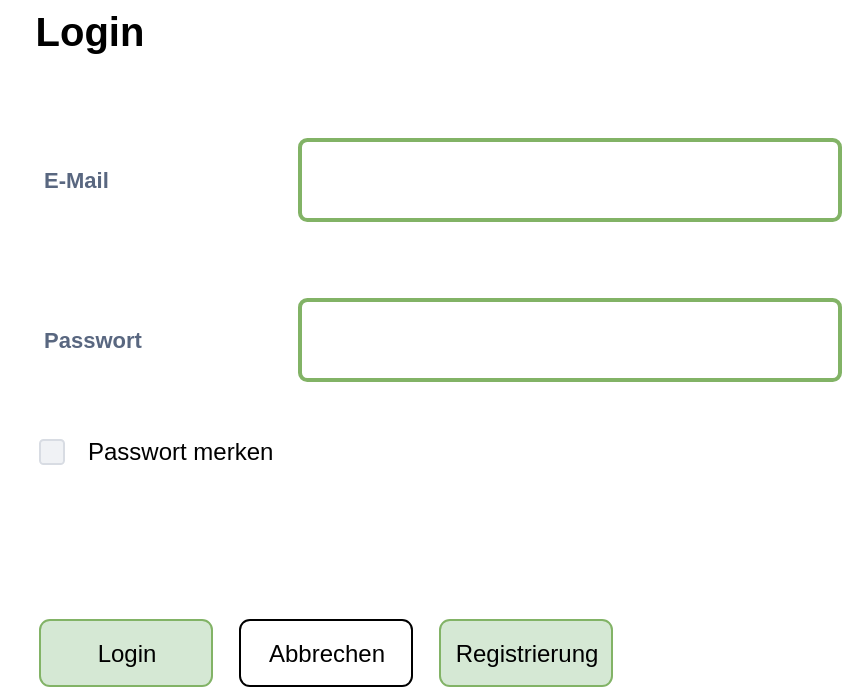 <mxfile version="13.9.9" type="device" pages="10"><diagram id="C5RBs43oDa-KdzZeNtuy" name="Login ID4"><mxGraphModel dx="1245" dy="1065" grid="1" gridSize="10" guides="1" tooltips="1" connect="1" arrows="1" fold="1" page="1" pageScale="1" pageWidth="827" pageHeight="1169" math="0" shadow="0"><root><mxCell id="WIyWlLk6GJQsqaUBKTNV-0"/><mxCell id="WIyWlLk6GJQsqaUBKTNV-1" parent="WIyWlLk6GJQsqaUBKTNV-0"/><mxCell id="UVYbXISxtdxPGNmgeKEN-0" value="E-Mail" style="fillColor=none;strokeColor=none;html=1;fontSize=11;fontStyle=0;align=left;fontColor=#596780;fontStyle=1;fontSize=11" vertex="1" parent="WIyWlLk6GJQsqaUBKTNV-1"><mxGeometry x="50" y="130" width="240" height="20" as="geometry"/></mxCell><mxCell id="UVYbXISxtdxPGNmgeKEN-1" value="" style="rounded=1;arcSize=9;align=left;spacingLeft=5;strokeColor=#82b366;html=1;strokeWidth=2;fontSize=12;fillColor=none;" vertex="1" parent="WIyWlLk6GJQsqaUBKTNV-1"><mxGeometry x="180" y="120" width="270" height="40" as="geometry"/></mxCell><mxCell id="UVYbXISxtdxPGNmgeKEN-3" value="Login" style="text;html=1;strokeColor=none;fillColor=none;align=center;verticalAlign=middle;whiteSpace=wrap;rounded=0;fontSize=20;fontColor=#000000;fontStyle=1" vertex="1" parent="WIyWlLk6GJQsqaUBKTNV-1"><mxGeometry x="30" y="50" width="90" height="30" as="geometry"/></mxCell><mxCell id="UVYbXISxtdxPGNmgeKEN-4" value="" style="rounded=1;arcSize=9;align=left;spacingLeft=5;strokeColor=#82b366;html=1;strokeWidth=2;fontSize=12;fillColor=none;" vertex="1" parent="WIyWlLk6GJQsqaUBKTNV-1"><mxGeometry x="180" y="200" width="270" height="40" as="geometry"/></mxCell><mxCell id="UVYbXISxtdxPGNmgeKEN-5" value="Passwort" style="fillColor=none;strokeColor=none;html=1;fontSize=11;fontStyle=0;align=left;fontColor=#596780;fontStyle=1;fontSize=11" vertex="1" parent="WIyWlLk6GJQsqaUBKTNV-1"><mxGeometry x="50" y="210" width="240" height="20" as="geometry"/></mxCell><mxCell id="HQlUwhPnMQ8LQ2vTHvQe-0" value="Login" style="rounded=1;fillColor=#d5e8d4;align=center;strokeColor=#82b366;html=1;fontSize=12" vertex="1" parent="WIyWlLk6GJQsqaUBKTNV-1"><mxGeometry x="50" y="360" width="86" height="33" as="geometry"/></mxCell><mxCell id="HQlUwhPnMQ8LQ2vTHvQe-1" value="Passwort merken" style="rounded=1;fillColor=#F0F2F5;strokeColor=#D8DCE3;align=left;verticalAlign=middle;fontStyle=0;fontSize=12;labelPosition=right;verticalLabelPosition=middle;spacingLeft=10;html=1;shadow=0;dashed=0" vertex="1" parent="WIyWlLk6GJQsqaUBKTNV-1"><mxGeometry x="50" y="270" width="12" height="12" as="geometry"/></mxCell><mxCell id="HQlUwhPnMQ8LQ2vTHvQe-7" value="Abbrechen" style="rounded=1;align=center;html=1;fontSize=12" vertex="1" parent="WIyWlLk6GJQsqaUBKTNV-1"><mxGeometry x="150" y="360" width="86" height="33" as="geometry"/></mxCell><mxCell id="HQlUwhPnMQ8LQ2vTHvQe-8" value="Registrierung" style="rounded=1;fillColor=#d5e8d4;align=center;strokeColor=#82b366;html=1;fontSize=12" vertex="1" parent="WIyWlLk6GJQsqaUBKTNV-1"><mxGeometry x="250" y="360" width="86" height="33" as="geometry"/></mxCell></root></mxGraphModel></diagram><diagram name="Registrierung ID4" id="QkbiZuJu0-fYtqMSnjGN"><mxGraphModel dx="2072" dy="1052" grid="1" gridSize="10" guides="1" tooltips="1" connect="1" arrows="1" fold="1" page="1" pageScale="1" pageWidth="827" pageHeight="1169" math="0" shadow="0"><root><mxCell id="bSXXl97SEz8HONJM7OqX-0"/><mxCell id="bSXXl97SEz8HONJM7OqX-1" parent="bSXXl97SEz8HONJM7OqX-0"/><mxCell id="bSXXl97SEz8HONJM7OqX-2" value="E-Mail" style="fillColor=none;strokeColor=none;html=1;fontSize=11;fontStyle=0;align=left;fontColor=#596780;fontStyle=1;fontSize=11" vertex="1" parent="bSXXl97SEz8HONJM7OqX-1"><mxGeometry x="50" y="130" width="240" height="20" as="geometry"/></mxCell><mxCell id="bSXXl97SEz8HONJM7OqX-3" value="Matthias.Thaler@brunnerinformatik.ch" style="rounded=1;arcSize=9;align=left;spacingLeft=5;strokeColor=#82b366;html=1;strokeWidth=2;fontSize=12;fillColor=none;" vertex="1" parent="bSXXl97SEz8HONJM7OqX-1"><mxGeometry x="180" y="120" width="270" height="40" as="geometry"/></mxCell><mxCell id="bSXXl97SEz8HONJM7OqX-4" value="Registrierung" style="text;html=1;strokeColor=none;fillColor=none;align=center;verticalAlign=middle;whiteSpace=wrap;rounded=0;fontSize=20;fontColor=#000000;fontStyle=1" vertex="1" parent="bSXXl97SEz8HONJM7OqX-1"><mxGeometry x="60" y="50" width="90" height="30" as="geometry"/></mxCell><mxCell id="zFhO1_Xm2K3Amu-dh7wn-0" value="Bitte prüfen Sie Ihren Posteingang" style="text;html=1;strokeColor=none;fillColor=none;align=center;verticalAlign=middle;whiteSpace=wrap;rounded=0;fontSize=12;fontColor=#000000;" vertex="1" parent="bSXXl97SEz8HONJM7OqX-1"><mxGeometry x="-80" y="190" width="430" height="20" as="geometry"/></mxCell><mxCell id="zFhO1_Xm2K3Amu-dh7wn-1" style="edgeStyle=orthogonalEdgeStyle;rounded=0;orthogonalLoop=1;jettySize=auto;html=1;exitX=0.5;exitY=1;exitDx=0;exitDy=0;fontSize=20;fontColor=#000000;" edge="1" parent="bSXXl97SEz8HONJM7OqX-1" source="zFhO1_Xm2K3Amu-dh7wn-0" target="zFhO1_Xm2K3Amu-dh7wn-0"><mxGeometry relative="1" as="geometry"/></mxCell></root></mxGraphModel></diagram><diagram id="WqrPsbIEZp8UmpWn-w9J" name="Einladung vorhanden"><mxGraphModel dx="1245" dy="1052" grid="1" gridSize="10" guides="1" tooltips="1" connect="1" arrows="1" fold="1" page="1" pageScale="1" pageWidth="827" pageHeight="1169" math="0" shadow="0"><root><mxCell id="RLMAtqUAZSJZNw829c2R-0"/><mxCell id="RLMAtqUAZSJZNw829c2R-1" parent="RLMAtqUAZSJZNw829c2R-0"/><mxCell id="0sDBBUYdO8kidxpkKegH-0" value="Einladung annehmen" style="rounded=1;fillColor=#F0F2F5;strokeColor=#D8DCE3;align=left;verticalAlign=middle;fontStyle=0;fontSize=12;labelPosition=right;verticalLabelPosition=middle;spacingLeft=10;html=1;shadow=0;dashed=0" vertex="1" parent="RLMAtqUAZSJZNw829c2R-1"><mxGeometry x="150" y="150" width="12" height="12" as="geometry"/></mxCell><mxCell id="0sDBBUYdO8kidxpkKegH-1" value="Es liegt eine Einladung von Elektro B. vor" style="text;html=1;strokeColor=none;fillColor=none;align=center;verticalAlign=middle;whiteSpace=wrap;rounded=0;fontSize=14;fontColor=#000000;" vertex="1" parent="RLMAtqUAZSJZNw829c2R-1"><mxGeometry x="90" y="110" width="380" height="20" as="geometry"/></mxCell><mxCell id="7GMddhU1-nV7aDzr2HBi-0" value="Registrierung" style="text;html=1;strokeColor=none;fillColor=none;align=center;verticalAlign=middle;whiteSpace=wrap;rounded=0;fontSize=20;fontColor=#000000;fontStyle=1" vertex="1" parent="RLMAtqUAZSJZNw829c2R-1"><mxGeometry x="162" y="60" width="90" height="30" as="geometry"/></mxCell></root></mxGraphModel></diagram><diagram id="6To1eYI93R1A_lQ0i5T8" name="Einladung nicht vorhanden"><mxGraphModel dx="1245" dy="1052" grid="1" gridSize="10" guides="1" tooltips="1" connect="1" arrows="1" fold="1" page="1" pageScale="1" pageWidth="827" pageHeight="1169" math="0" shadow="0"><root><mxCell id="1z5H3uqNmrIQ4DwLHM37-0"/><mxCell id="1z5H3uqNmrIQ4DwLHM37-1" parent="1z5H3uqNmrIQ4DwLHM37-0"/><mxCell id="NMw5Qqy_WtREfEmm1LCt-0" value="Registrierung" style="text;html=1;strokeColor=none;fillColor=none;align=center;verticalAlign=middle;whiteSpace=wrap;rounded=0;fontSize=20;fontColor=#000000;fontStyle=1" vertex="1" parent="1z5H3uqNmrIQ4DwLHM37-1"><mxGeometry x="140" y="90" width="90" height="30" as="geometry"/></mxCell><mxCell id="H2aR3Wl8GcrHgXJv9MZI-0" value="Firmenname" style="fillColor=none;strokeColor=none;html=1;fontSize=11;fontStyle=0;align=left;fontColor=#596780;fontStyle=1;fontSize=11" vertex="1" parent="1z5H3uqNmrIQ4DwLHM37-1"><mxGeometry x="120" y="166.5" width="240" height="20" as="geometry"/></mxCell><mxCell id="H2aR3Wl8GcrHgXJv9MZI-1" value="Elektro" style="rounded=1;arcSize=9;html=1;strokeWidth=2;spacingLeft=5;align=left;strokeColor=#82b366;fillColor=none;" vertex="1" parent="1z5H3uqNmrIQ4DwLHM37-1"><mxGeometry x="240" y="160" width="280" height="33" as="geometry"/></mxCell><mxCell id="H2aR3Wl8GcrHgXJv9MZI-2" value="" style="rounded=1;fillColor=#ffffff;strokeColor=#DFE1E5;shadow=1;arcSize=1;fontSize=12;fontColor=#596780;align=center;html=1;verticalAlign=top;spacingTop=5;" vertex="1" parent="1z5H3uqNmrIQ4DwLHM37-1"><mxGeometry x="270" y="193" width="250" height="160" as="geometry"/></mxCell><mxCell id="H2aR3Wl8GcrHgXJv9MZI-3" value="Elektro Schindler" style="html=1;fillColor=none;strokeColor=none;fontSize=11;align=left;fontColor=#596780;whiteSpace=wrap;fontStyle=1" vertex="1" parent="H2aR3Wl8GcrHgXJv9MZI-2"><mxGeometry width="140" height="20" relative="1" as="geometry"><mxPoint x="20" y="15" as="offset"/></mxGeometry></mxCell><mxCell id="H2aR3Wl8GcrHgXJv9MZI-4" value="Elektro Schmutz" style="html=1;fillColor=none;strokeColor=none;fontSize=11;align=left;fontColor=#596780;whiteSpace=wrap;fontStyle=1" vertex="1" parent="H2aR3Wl8GcrHgXJv9MZI-2"><mxGeometry width="140" height="20" relative="1" as="geometry"><mxPoint x="20" y="37" as="offset"/></mxGeometry></mxCell><mxCell id="H2aR3Wl8GcrHgXJv9MZI-5" value="Elektro Bürgisser" style="html=1;fillColor=none;strokeColor=none;fontSize=11;align=left;fontColor=#596780;whiteSpace=wrap;fontStyle=1" vertex="1" parent="H2aR3Wl8GcrHgXJv9MZI-2"><mxGeometry x="19.999" y="63.139" width="97.222" height="16" as="geometry"/></mxCell><mxCell id="H2aR3Wl8GcrHgXJv9MZI-6" value="Elektro Kobler" style="html=1;fillColor=none;strokeColor=none;fontSize=11;align=left;fontColor=#596780;whiteSpace=wrap;fontStyle=1" vertex="1" parent="H2aR3Wl8GcrHgXJv9MZI-2"><mxGeometry x="19.999" y="84" width="97.222" height="16" as="geometry"/></mxCell></root></mxGraphModel></diagram><diagram id="6gI0-dCghaYjvPc__-0R" name="Freischaltung User"><mxGraphModel dx="1245" dy="1065" grid="1" gridSize="10" guides="1" tooltips="1" connect="1" arrows="1" fold="1" page="1" pageScale="1" pageWidth="827" pageHeight="1169" math="0" shadow="0"><root><mxCell id="jLH2CoDlSqV_HQvERoOO-0"/><mxCell id="jLH2CoDlSqV_HQvERoOO-1" parent="jLH2CoDlSqV_HQvERoOO-0"/><mxCell id="KANnCW0trS-fpdIWp6wM-0" value="Matthias.Thaler@brunnerinformatik.ch&amp;nbsp;&amp;nbsp;&lt;br&gt;" style="rounded=1;fillColor=#F0F2F5;strokeColor=#D8DCE3;align=left;verticalAlign=middle;fontStyle=0;fontSize=12;labelPosition=right;verticalLabelPosition=middle;spacingLeft=10;html=1;shadow=0;dashed=0" vertex="1" parent="jLH2CoDlSqV_HQvERoOO-1"><mxGeometry x="80" y="206" width="12" height="12" as="geometry"/></mxCell><mxCell id="KANnCW0trS-fpdIWp6wM-3" value="Matthias Thaler" style="text;html=1;strokeColor=none;fillColor=none;align=center;verticalAlign=middle;whiteSpace=wrap;rounded=0;fontSize=12;fontColor=#000000;" vertex="1" parent="jLH2CoDlSqV_HQvERoOO-1"><mxGeometry x="310" y="202" width="166" height="20" as="geometry"/></mxCell><mxCell id="KANnCW0trS-fpdIWp6wM-4" value="Neue Registrierungen&amp;nbsp;" style="text;strokeColor=none;fillColor=none;html=1;fontSize=24;fontStyle=1;verticalAlign=middle;align=center;" vertex="1" parent="jLH2CoDlSqV_HQvERoOO-1"><mxGeometry x="160" y="130" width="100" height="40" as="geometry"/></mxCell><mxCell id="KANnCW0trS-fpdIWp6wM-19" value="01.1.202" style="text;html=1;strokeColor=none;fillColor=none;align=center;verticalAlign=middle;whiteSpace=wrap;rounded=0;fontSize=12;fontColor=#000000;" vertex="1" parent="jLH2CoDlSqV_HQvERoOO-1"><mxGeometry x="450" y="202" width="166" height="20" as="geometry"/></mxCell><mxCell id="KANnCW0trS-fpdIWp6wM-20" value="ID" style="text;strokeColor=none;fillColor=none;html=1;fontSize=16;fontStyle=1;verticalAlign=middle;align=center;" vertex="1" parent="jLH2CoDlSqV_HQvERoOO-1"><mxGeometry x="36" y="142" width="100" height="80" as="geometry"/></mxCell><mxCell id="KANnCW0trS-fpdIWp6wM-21" value="MA" style="text;strokeColor=none;fillColor=none;html=1;fontSize=16;fontStyle=1;verticalAlign=middle;align=center;" vertex="1" parent="jLH2CoDlSqV_HQvERoOO-1"><mxGeometry x="310" y="142" width="100" height="80" as="geometry"/></mxCell><mxCell id="KANnCW0trS-fpdIWp6wM-22" value="Datum" style="text;strokeColor=none;fillColor=none;html=1;fontSize=16;fontStyle=1;verticalAlign=middle;align=center;" vertex="1" parent="jLH2CoDlSqV_HQvERoOO-1"><mxGeometry x="483" y="142" width="100" height="80" as="geometry"/></mxCell><mxCell id="KANnCW0trS-fpdIWp6wM-23" value="Meier.Fritz@brunnerinformatik.ch&amp;nbsp;&amp;nbsp;" style="rounded=1;fillColor=#F0F2F5;strokeColor=#D8DCE3;align=left;verticalAlign=middle;fontStyle=0;fontSize=12;labelPosition=right;verticalLabelPosition=middle;spacingLeft=10;html=1;shadow=0;dashed=0" vertex="1" parent="jLH2CoDlSqV_HQvERoOO-1"><mxGeometry x="80" y="234" width="12" height="12" as="geometry"/></mxCell><mxCell id="KANnCW0trS-fpdIWp6wM-24" value="Fritz Meier" style="text;html=1;strokeColor=none;fillColor=none;align=center;verticalAlign=middle;whiteSpace=wrap;rounded=0;fontSize=12;fontColor=#000000;" vertex="1" parent="jLH2CoDlSqV_HQvERoOO-1"><mxGeometry x="300" y="230" width="166" height="20" as="geometry"/></mxCell><mxCell id="KANnCW0trS-fpdIWp6wM-25" value="01.1.202" style="text;html=1;strokeColor=none;fillColor=none;align=center;verticalAlign=middle;whiteSpace=wrap;rounded=0;fontSize=12;fontColor=#000000;" vertex="1" parent="jLH2CoDlSqV_HQvERoOO-1"><mxGeometry x="450" y="230" width="166" height="20" as="geometry"/></mxCell><mxCell id="NBwYnaFTU5mV-Qdqm326-0" value="Freischalten" style="rounded=1;fillColor=#d5e8d4;align=center;strokeColor=#82b366;html=1;fontSize=12" vertex="1" parent="jLH2CoDlSqV_HQvERoOO-1"><mxGeometry x="80" y="360" width="86" height="33" as="geometry"/></mxCell><mxCell id="NBwYnaFTU5mV-Qdqm326-1" value="Abbrechen" style="rounded=1;align=center;html=1;fontSize=12" vertex="1" parent="jLH2CoDlSqV_HQvERoOO-1"><mxGeometry x="180" y="360" width="86" height="33" as="geometry"/></mxCell><mxCell id="3viEIxlio8yA4NxgVwEG-0" value="(Freischaltung durch Holding)" style="text;html=1;strokeColor=none;fillColor=none;align=center;verticalAlign=middle;whiteSpace=wrap;rounded=0;fontSize=16;fontColor=#000000;" vertex="1" parent="jLH2CoDlSqV_HQvERoOO-1"><mxGeometry x="10" y="20" width="214" height="20" as="geometry"/></mxCell></root></mxGraphModel></diagram><diagram id="47avZZcP8RFh4ej-UDDa" name="Freischaltung Holding BI"><mxGraphModel dx="1245" dy="1065" grid="1" gridSize="10" guides="1" tooltips="1" connect="1" arrows="1" fold="1" page="1" pageScale="1" pageWidth="827" pageHeight="1169" math="0" shadow="0"><root><mxCell id="f5fdx-1WXE_Sdb65aNfH-0"/><mxCell id="f5fdx-1WXE_Sdb65aNfH-1" parent="f5fdx-1WXE_Sdb65aNfH-0"/><mxCell id="lBuHA30Bq1HDVM9Nr0jS-0" value="Matthias.Thaler@elektro-brunner.ch&amp;nbsp;&amp;nbsp;" style="rounded=1;fillColor=#F0F2F5;strokeColor=#D8DCE3;align=left;verticalAlign=middle;fontStyle=0;fontSize=12;labelPosition=right;verticalLabelPosition=middle;spacingLeft=10;html=1;shadow=0;dashed=0" vertex="1" parent="f5fdx-1WXE_Sdb65aNfH-1"><mxGeometry x="80" y="206" width="12" height="12" as="geometry"/></mxCell><mxCell id="lBuHA30Bq1HDVM9Nr0jS-1" value="Elektro Brunner" style="text;html=1;strokeColor=none;fillColor=none;align=left;verticalAlign=middle;whiteSpace=wrap;rounded=0;fontSize=12;fontColor=#000000;" vertex="1" parent="f5fdx-1WXE_Sdb65aNfH-1"><mxGeometry x="350" y="202" width="166" height="20" as="geometry"/></mxCell><mxCell id="lBuHA30Bq1HDVM9Nr0jS-2" value="Neue Holding Registrierungen&amp;nbsp;" style="text;strokeColor=none;fillColor=none;html=1;fontSize=24;fontStyle=1;verticalAlign=middle;align=left;" vertex="1" parent="f5fdx-1WXE_Sdb65aNfH-1"><mxGeometry x="80" y="130" width="100" height="40" as="geometry"/></mxCell><mxCell id="lBuHA30Bq1HDVM9Nr0jS-3" value="Firma" style="text;strokeColor=none;fillColor=none;html=1;fontSize=16;fontStyle=1;verticalAlign=middle;align=center;" vertex="1" parent="f5fdx-1WXE_Sdb65aNfH-1"><mxGeometry x="320" y="142" width="100" height="80" as="geometry"/></mxCell><mxCell id="lBuHA30Bq1HDVM9Nr0jS-4" value="Datum" style="text;strokeColor=none;fillColor=none;html=1;fontSize=16;fontStyle=1;verticalAlign=middle;align=center;" vertex="1" parent="f5fdx-1WXE_Sdb65aNfH-1"><mxGeometry x="483" y="142" width="100" height="80" as="geometry"/></mxCell><mxCell id="lBuHA30Bq1HDVM9Nr0jS-5" value="Meier.Fritz@elektro-züger.ch&amp;nbsp;&amp;nbsp;" style="rounded=1;fillColor=#F0F2F5;strokeColor=#D8DCE3;align=left;verticalAlign=middle;fontStyle=0;fontSize=12;labelPosition=right;verticalLabelPosition=middle;spacingLeft=10;html=1;shadow=0;dashed=0" vertex="1" parent="f5fdx-1WXE_Sdb65aNfH-1"><mxGeometry x="80" y="234" width="12" height="12" as="geometry"/></mxCell><mxCell id="lBuHA30Bq1HDVM9Nr0jS-6" value="Elektro Züger" style="text;html=1;strokeColor=none;fillColor=none;align=left;verticalAlign=middle;whiteSpace=wrap;rounded=0;fontSize=12;fontColor=#000000;" vertex="1" parent="f5fdx-1WXE_Sdb65aNfH-1"><mxGeometry x="350" y="230" width="166" height="20" as="geometry"/></mxCell><mxCell id="lBuHA30Bq1HDVM9Nr0jS-7" value="Freischalten" style="rounded=1;fillColor=#d5e8d4;align=center;strokeColor=#82b366;html=1;fontSize=12" vertex="1" parent="f5fdx-1WXE_Sdb65aNfH-1"><mxGeometry x="80" y="360" width="86" height="33" as="geometry"/></mxCell><mxCell id="lBuHA30Bq1HDVM9Nr0jS-8" value="Abbrechen" style="rounded=1;align=center;html=1;fontSize=12" vertex="1" parent="f5fdx-1WXE_Sdb65aNfH-1"><mxGeometry x="180" y="360" width="86" height="33" as="geometry"/></mxCell><mxCell id="lBuHA30Bq1HDVM9Nr0jS-10" value="(Freischaltung durch BI)" style="text;html=1;strokeColor=none;fillColor=none;align=center;verticalAlign=middle;whiteSpace=wrap;rounded=0;fontSize=16;fontColor=#000000;" vertex="1" parent="f5fdx-1WXE_Sdb65aNfH-1"><mxGeometry x="10" y="20" width="214" height="20" as="geometry"/></mxCell><mxCell id="7rTznWL17PQh4dG5NWeL-0" value="18.1.202" style="text;html=1;strokeColor=none;fillColor=none;align=left;verticalAlign=middle;whiteSpace=wrap;rounded=0;fontSize=12;fontColor=#000000;" vertex="1" parent="f5fdx-1WXE_Sdb65aNfH-1"><mxGeometry x="500" y="230" width="166" height="20" as="geometry"/></mxCell><mxCell id="7rTznWL17PQh4dG5NWeL-1" value="18.1.202" style="text;html=1;strokeColor=none;fillColor=none;align=left;verticalAlign=middle;whiteSpace=wrap;rounded=0;fontSize=12;fontColor=#000000;" vertex="1" parent="f5fdx-1WXE_Sdb65aNfH-1"><mxGeometry x="500" y="202" width="166" height="20" as="geometry"/></mxCell><mxCell id="7rTznWL17PQh4dG5NWeL-2" value="Email" style="text;strokeColor=none;fillColor=none;html=1;fontSize=16;fontStyle=1;verticalAlign=middle;align=center;" vertex="1" parent="f5fdx-1WXE_Sdb65aNfH-1"><mxGeometry x="50" y="138" width="100" height="80" as="geometry"/></mxCell></root></mxGraphModel></diagram><diagram id="vCA6tEaO0gWpc7EfDIxP" name="Registrierung Firma"><mxGraphModel dx="1245" dy="1065" grid="1" gridSize="10" guides="1" tooltips="1" connect="1" arrows="1" fold="1" page="1" pageScale="1" pageWidth="827" pageHeight="1169" math="0" shadow="0"><root><mxCell id="y8icheUi-MWl0CuN6DgH-0"/><mxCell id="y8icheUi-MWl0CuN6DgH-1" parent="y8icheUi-MWl0CuN6DgH-0"/><mxCell id="y8icheUi-MWl0CuN6DgH-2" value="" style="rounded=1;fillColor=#d5e8d4;strokeColor=#82b366;shadow=1;html=1;arcSize=4" vertex="1" parent="y8icheUi-MWl0CuN6DgH-1"><mxGeometry x="40" y="80" width="250" height="120" as="geometry"/></mxCell><mxCell id="y8icheUi-MWl0CuN6DgH-3" value="Firma" style="html=1;shadow=0;dashed=0;shape=mxgraph.atlassian.checkbox;html=1;fontSize=14;fontStyle=0;labelPosition=right;align=left;spacingLeft=20;fillColor=none;" vertex="1" parent="y8icheUi-MWl0CuN6DgH-2"><mxGeometry width="14" height="14" relative="1" as="geometry"><mxPoint x="25" y="25" as="offset"/></mxGeometry></mxCell><mxCell id="y8icheUi-MWl0CuN6DgH-56" value="Rolle" style="fillColor=none;strokeColor=none;html=1;fontSize=11;fontStyle=0;align=left;fontColor=#596780;fontStyle=1;fontSize=11" vertex="1" parent="y8icheUi-MWl0CuN6DgH-1"><mxGeometry x="60" y="472" width="240" height="20" as="geometry"/></mxCell><mxCell id="y8icheUi-MWl0CuN6DgH-81" value="" style="rounded=1;fillColor=#ffffff;strokeColor=#DFE1E5;shadow=1;html=1;arcSize=4" vertex="1" parent="y8icheUi-MWl0CuN6DgH-1"><mxGeometry x="340" y="505" width="110" height="80" as="geometry"/></mxCell><mxCell id="y8icheUi-MWl0CuN6DgH-82" value="Installateur" style="rounded=0;fillColor=#F4F5F7;strokeColor=none;shadow=0;html=1;align=left;fontSize=12;spacingLeft=10;fontColor=#253858;resizeWidth=1" vertex="1" parent="y8icheUi-MWl0CuN6DgH-81"><mxGeometry width="110" height="33" relative="1" as="geometry"><mxPoint y="6" as="offset"/></mxGeometry></mxCell><mxCell id="y8icheUi-MWl0CuN6DgH-83" value="Kontrolleur" style="rounded=0;fillColor=none;strokeColor=none;shadow=0;html=1;align=left;fontSize=12;spacingLeft=10;fontColor=#253858;resizeWidth=1" vertex="1" parent="y8icheUi-MWl0CuN6DgH-81"><mxGeometry width="110" height="33" relative="1" as="geometry"><mxPoint y="39" as="offset"/></mxGeometry></mxCell><mxCell id="y8icheUi-MWl0CuN6DgH-91" value="" style="rounded=1;arcSize=9;strokeColor=#82b366;html=1;strokeWidth=2;spacingLeft=30;align=left;fillColor=none;" vertex="1" parent="y8icheUi-MWl0CuN6DgH-1"><mxGeometry x="180" y="472" width="270" height="33" as="geometry"/></mxCell><mxCell id="y8icheUi-MWl0CuN6DgH-92" value="" style="shape=step;whiteSpace=wrap;html=1;rounded=0;strokeColor=none;strokeWidth=2;fillColor=#0A1E43;gradientColor=none;fontFamily=Verdana;fontSize=14;fontColor=#000000;align=left;direction=south;size=0.65;" vertex="1" parent="y8icheUi-MWl0CuN6DgH-91"><mxGeometry x="1" y="0.5" width="10" height="7" relative="1" as="geometry"><mxPoint x="-24" y="-3" as="offset"/></mxGeometry></mxCell><mxCell id="y8icheUi-MWl0CuN6DgH-99" value="Firmenname" style="fillColor=none;strokeColor=none;html=1;fontSize=11;fontStyle=0;align=left;fontColor=#596780;fontStyle=1;fontSize=11" vertex="1" parent="y8icheUi-MWl0CuN6DgH-1"><mxGeometry x="60" y="266.5" width="240" height="20" as="geometry"/></mxCell><mxCell id="y8icheUi-MWl0CuN6DgH-101" value="Weiter" style="rounded=1;fillColor=#d5e8d4;align=center;strokeColor=#82b366;html=1;fontSize=12" vertex="1" parent="y8icheUi-MWl0CuN6DgH-1"><mxGeometry x="50" y="552" width="86" height="33" as="geometry"/></mxCell><mxCell id="y8icheUi-MWl0CuN6DgH-105" value="" style="rounded=1;fillColor=#ffffff;strokeColor=#DFE1E5;shadow=1;html=1;arcSize=4" vertex="1" parent="y8icheUi-MWl0CuN6DgH-1"><mxGeometry x="310" y="80" width="240" height="120" as="geometry"/></mxCell><mxCell id="y8icheUi-MWl0CuN6DgH-106" value="Geschäftsstelle" style="html=1;shadow=0;dashed=0;shape=mxgraph.atlassian.checkbox;html=1;fontSize=14;fontStyle=0;labelPosition=right;align=left;spacingLeft=20;fillColor=none;" vertex="1" parent="y8icheUi-MWl0CuN6DgH-105"><mxGeometry width="14" height="14" relative="1" as="geometry"><mxPoint x="25" y="25" as="offset"/></mxGeometry></mxCell><mxCell id="y8icheUi-MWl0CuN6DgH-108" value="Holding registrieren..." style="text;html=1;strokeColor=none;fillColor=none;align=center;verticalAlign=middle;whiteSpace=wrap;rounded=0;fontStyle=1;fontSize=24;" vertex="1" parent="y8icheUi-MWl0CuN6DgH-1"><mxGeometry x="40" y="30" width="280" height="20" as="geometry"/></mxCell><mxCell id="0lK3VqBQ_M1yUmqJ6fBX-18" value="Elektro" style="rounded=1;arcSize=9;html=1;strokeWidth=2;spacingLeft=5;align=left;strokeColor=#82b366;fillColor=none;" vertex="1" parent="y8icheUi-MWl0CuN6DgH-1"><mxGeometry x="180" y="260" width="280" height="33" as="geometry"/></mxCell><mxCell id="0lK3VqBQ_M1yUmqJ6fBX-20" value="" style="rounded=1;fillColor=#ffffff;strokeColor=#DFE1E5;shadow=1;arcSize=1;fontSize=12;fontColor=#596780;align=center;html=1;verticalAlign=top;spacingTop=5;" vertex="1" parent="y8icheUi-MWl0CuN6DgH-1"><mxGeometry x="210" y="293" width="250" height="160" as="geometry"/></mxCell><mxCell id="0lK3VqBQ_M1yUmqJ6fBX-21" value="Elektro Schindler" style="html=1;fillColor=none;strokeColor=none;fontSize=11;align=left;fontColor=#596780;whiteSpace=wrap;fontStyle=1" vertex="1" parent="0lK3VqBQ_M1yUmqJ6fBX-20"><mxGeometry width="140" height="20" relative="1" as="geometry"><mxPoint x="20" y="15" as="offset"/></mxGeometry></mxCell><mxCell id="0lK3VqBQ_M1yUmqJ6fBX-25" value="Elektro Schmutz" style="html=1;fillColor=none;strokeColor=none;fontSize=11;align=left;fontColor=#596780;whiteSpace=wrap;fontStyle=1" vertex="1" parent="0lK3VqBQ_M1yUmqJ6fBX-20"><mxGeometry width="140" height="20" relative="1" as="geometry"><mxPoint x="20" y="37" as="offset"/></mxGeometry></mxCell><mxCell id="0lK3VqBQ_M1yUmqJ6fBX-31" value="Elektro Bürgisser" style="html=1;fillColor=none;strokeColor=none;fontSize=11;align=left;fontColor=#596780;whiteSpace=wrap;fontStyle=1" vertex="1" parent="0lK3VqBQ_M1yUmqJ6fBX-20"><mxGeometry x="19.999" y="63.139" width="97.222" height="16" as="geometry"/></mxCell><mxCell id="0lK3VqBQ_M1yUmqJ6fBX-32" value="Elektro Kobler" style="html=1;fillColor=none;strokeColor=none;fontSize=11;align=left;fontColor=#596780;whiteSpace=wrap;fontStyle=1" vertex="1" parent="0lK3VqBQ_M1yUmqJ6fBX-20"><mxGeometry x="19.999" y="84" width="97.222" height="16" as="geometry"/></mxCell></root></mxGraphModel></diagram><diagram name="Registrierung GS" id="qP2N2bVCSGXkXvIDdbOn"><mxGraphModel dx="1245" dy="1065" grid="1" gridSize="10" guides="1" tooltips="1" connect="1" arrows="1" fold="1" page="1" pageScale="1" pageWidth="827" pageHeight="1169" math="0" shadow="0"><root><mxCell id="xp9HEyTizl3xJ5PCXuzj-0"/><mxCell id="xp9HEyTizl3xJ5PCXuzj-1" parent="xp9HEyTizl3xJ5PCXuzj-0"/><mxCell id="xp9HEyTizl3xJ5PCXuzj-2" value="" style="rounded=1;fillColor=#ffffff;strokeColor=#DFE1E5;shadow=1;html=1;arcSize=4" vertex="1" parent="xp9HEyTizl3xJ5PCXuzj-1"><mxGeometry x="50" y="90" width="250" height="120" as="geometry"/></mxCell><mxCell id="xp9HEyTizl3xJ5PCXuzj-21" value="" style="html=1;shadow=0;dashed=0;shape=mxgraph.atlassian.checkbox;fillColor=#008465;strokeColor=none;html=1;fontSize=24;" vertex="1" parent="xp9HEyTizl3xJ5PCXuzj-2"><mxGeometry x="60" y="20" width="14" height="14" as="geometry"/></mxCell><mxCell id="xp9HEyTizl3xJ5PCXuzj-20" value="Firma" style="fillColor=none;strokeColor=none;html=1;align=left;fontSize=12;" vertex="1" parent="xp9HEyTizl3xJ5PCXuzj-2"><mxGeometry x="90" y="10.5" width="125" height="33" as="geometry"/></mxCell><mxCell id="xp9HEyTizl3xJ5PCXuzj-4" value="Geschäftsstelle" style="fillColor=none;strokeColor=none;html=1;fontSize=11;fontStyle=0;align=left;fontColor=#596780;fontStyle=1;fontSize=11" vertex="1" parent="xp9HEyTizl3xJ5PCXuzj-1"><mxGeometry x="40" y="287" width="240" height="20" as="geometry"/></mxCell><mxCell id="xp9HEyTizl3xJ5PCXuzj-10" value="Adresse" style="fillColor=none;strokeColor=none;html=1;fontSize=11;fontStyle=0;align=left;fontColor=#596780;fontStyle=1;fontSize=11" vertex="1" parent="xp9HEyTizl3xJ5PCXuzj-1"><mxGeometry x="40" y="360" width="240" height="20" as="geometry"/></mxCell><mxCell id="xp9HEyTizl3xJ5PCXuzj-11" value="" style="rounded=1;arcSize=9;align=left;spacingLeft=5;strokeColor=#82b366;html=1;strokeWidth=2;fontSize=12;fillColor=none;" vertex="1" parent="xp9HEyTizl3xJ5PCXuzj-1"><mxGeometry x="180" y="277" width="360" height="40" as="geometry"/></mxCell><mxCell id="xp9HEyTizl3xJ5PCXuzj-12" value="Weiter" style="rounded=1;fillColor=#d5e8d4;align=center;strokeColor=#82b366;html=1;fontSize=12" vertex="1" parent="xp9HEyTizl3xJ5PCXuzj-1"><mxGeometry x="50" y="650" width="86" height="33" as="geometry"/></mxCell><mxCell id="xp9HEyTizl3xJ5PCXuzj-13" value="" style="rounded=1;fillColor=#d5e8d4;strokeColor=#82b366;shadow=1;html=1;arcSize=4" vertex="1" parent="xp9HEyTizl3xJ5PCXuzj-1"><mxGeometry x="320" y="90" width="240" height="120" as="geometry"/></mxCell><mxCell id="xp9HEyTizl3xJ5PCXuzj-14" value="Geschäftsstelle" style="html=1;shadow=0;dashed=0;shape=mxgraph.atlassian.checkbox;html=1;fontSize=14;fontStyle=0;labelPosition=right;align=left;spacingLeft=20;fillColor=none;" vertex="1" parent="xp9HEyTizl3xJ5PCXuzj-13"><mxGeometry width="14" height="14" relative="1" as="geometry"><mxPoint x="25" y="25" as="offset"/></mxGeometry></mxCell><mxCell id="xp9HEyTizl3xJ5PCXuzj-15" value="Holding registrieren..." style="text;html=1;strokeColor=none;fillColor=none;align=center;verticalAlign=middle;whiteSpace=wrap;rounded=0;fontStyle=1;fontSize=24;" vertex="1" parent="xp9HEyTizl3xJ5PCXuzj-1"><mxGeometry x="40" y="30" width="280" height="20" as="geometry"/></mxCell><mxCell id="xp9HEyTizl3xJ5PCXuzj-17" value="" style="html=1;shadow=0;dashed=0;shape=mxgraph.atlassian.checkbox;fillColor=#008465;strokeColor=none;html=1;fontSize=24;" vertex="1" parent="xp9HEyTizl3xJ5PCXuzj-1"><mxGeometry x="199" y="769" width="14" height="14" as="geometry"/></mxCell><mxCell id="3_5tUx4li-PQLDLQ9R3c-0" value="" style="rounded=1;arcSize=9;align=left;spacingLeft=5;strokeColor=#82b366;html=1;strokeWidth=2;fontSize=12;fillColor=none;" vertex="1" parent="xp9HEyTizl3xJ5PCXuzj-1"><mxGeometry x="180" y="350" width="360" height="40" as="geometry"/></mxCell><mxCell id="3_5tUx4li-PQLDLQ9R3c-1" value="PLZ / Ort" style="fillColor=none;strokeColor=none;html=1;fontSize=11;fontStyle=0;align=left;fontColor=#596780;fontStyle=1;fontSize=11" vertex="1" parent="xp9HEyTizl3xJ5PCXuzj-1"><mxGeometry x="40" y="420" width="240" height="20" as="geometry"/></mxCell><mxCell id="3_5tUx4li-PQLDLQ9R3c-2" value="" style="rounded=1;arcSize=9;align=left;spacingLeft=5;strokeColor=#82b366;html=1;strokeWidth=2;fontSize=12;fillColor=none;" vertex="1" parent="xp9HEyTizl3xJ5PCXuzj-1"><mxGeometry x="180" y="410" width="70" height="40" as="geometry"/></mxCell><mxCell id="3_5tUx4li-PQLDLQ9R3c-3" value="" style="rounded=1;arcSize=9;align=left;spacingLeft=5;strokeColor=#82b366;html=1;strokeWidth=2;fontSize=12;fillColor=none;" vertex="1" parent="xp9HEyTizl3xJ5PCXuzj-1"><mxGeometry x="270" y="410" width="270" height="40" as="geometry"/></mxCell><mxCell id="3_5tUx4li-PQLDLQ9R3c-4" value="Telefon-Nr" style="fillColor=none;strokeColor=none;html=1;fontSize=11;fontStyle=0;align=left;fontColor=#596780;fontStyle=1;fontSize=11" vertex="1" parent="xp9HEyTizl3xJ5PCXuzj-1"><mxGeometry x="40" y="480" width="210" height="20" as="geometry"/></mxCell><mxCell id="3_5tUx4li-PQLDLQ9R3c-5" value="" style="rounded=1;arcSize=9;align=left;spacingLeft=5;strokeColor=#82b366;html=1;strokeWidth=2;fontSize=12;fillColor=none;" vertex="1" parent="xp9HEyTizl3xJ5PCXuzj-1"><mxGeometry x="180" y="470" width="360" height="40" as="geometry"/></mxCell><mxCell id="3_5tUx4li-PQLDLQ9R3c-6" value="E-Mail" style="fillColor=none;strokeColor=none;html=1;fontSize=11;fontStyle=0;align=left;fontColor=#596780;fontStyle=1;fontSize=11" vertex="1" parent="xp9HEyTizl3xJ5PCXuzj-1"><mxGeometry x="40" y="540" width="210" height="20" as="geometry"/></mxCell><mxCell id="3_5tUx4li-PQLDLQ9R3c-7" value="" style="rounded=1;arcSize=9;align=left;spacingLeft=5;strokeColor=#82b366;html=1;strokeWidth=2;fontSize=12;fillColor=none;" vertex="1" parent="xp9HEyTizl3xJ5PCXuzj-1"><mxGeometry x="180" y="530" width="360" height="40" as="geometry"/></mxCell></root></mxGraphModel></diagram><diagram id="j7a-L0GRdb9bXzwSLV8C" name="Passswort ändern"><mxGraphModel dx="1245" dy="1065" grid="1" gridSize="10" guides="1" tooltips="1" connect="1" arrows="1" fold="1" page="1" pageScale="1" pageWidth="827" pageHeight="1169" math="0" shadow="0"><root><mxCell id="ljEDZZ647Lee5hf2OpXY-0"/><mxCell id="ljEDZZ647Lee5hf2OpXY-1" parent="ljEDZZ647Lee5hf2OpXY-0"/><mxCell id="uXaNzVGZXCoAPuNksHQ6-3" style="edgeStyle=orthogonalEdgeStyle;rounded=0;orthogonalLoop=1;jettySize=auto;html=1;exitX=0.75;exitY=1;exitDx=0;exitDy=0;" edge="1" parent="ljEDZZ647Lee5hf2OpXY-1" source="PGhz0Djy2QMh2jVKxUxc-2"><mxGeometry relative="1" as="geometry"><mxPoint x="470" y="150" as="targetPoint"/></mxGeometry></mxCell><mxCell id="uXaNzVGZXCoAPuNksHQ6-0" value="Passwort" style="swimlane;" vertex="1" parent="ljEDZZ647Lee5hf2OpXY-1"><mxGeometry x="40" y="20" width="540" height="220" as="geometry"><mxRectangle x="330" y="430" width="90" height="23" as="alternateBounds"/></mxGeometry></mxCell><mxCell id="PGhz0Djy2QMh2jVKxUxc-4" value="" style="rounded=1;arcSize=9;align=left;spacingLeft=5;strokeColor=#4C9AFF;html=1;strokeWidth=2;fontSize=12" vertex="1" parent="uXaNzVGZXCoAPuNksHQ6-0"><mxGeometry x="290" y="155" width="190" height="30" as="geometry"/></mxCell><mxCell id="PGhz0Djy2QMh2jVKxUxc-2" value="" style="rounded=1;arcSize=9;align=left;spacingLeft=5;strokeColor=#4C9AFF;html=1;strokeWidth=2;fontSize=12" vertex="1" parent="uXaNzVGZXCoAPuNksHQ6-0"><mxGeometry x="290" y="95" width="190" height="30" as="geometry"/></mxCell><mxCell id="PGhz0Djy2QMh2jVKxUxc-7" value="neues Passwort wiederholen" style="fillColor=none;strokeColor=none;html=1;fontSize=11;fontStyle=0;align=left;fontColor=#596780;fontStyle=1;fontSize=11" vertex="1" parent="uXaNzVGZXCoAPuNksHQ6-0"><mxGeometry x="10" y="165" width="180" height="20" as="geometry"/></mxCell><mxCell id="PGhz0Djy2QMh2jVKxUxc-3" value="neues Passwort" style="fillColor=none;strokeColor=none;html=1;fontSize=11;fontStyle=0;align=left;fontColor=#596780;fontStyle=1;fontSize=11" vertex="1" parent="uXaNzVGZXCoAPuNksHQ6-0"><mxGeometry x="20" y="105" width="100" height="20" as="geometry"/></mxCell><mxCell id="PGhz0Djy2QMh2jVKxUxc-0" value="" style="rounded=1;arcSize=9;align=left;spacingLeft=5;strokeColor=#4C9AFF;html=1;strokeWidth=2;fontSize=12" vertex="1" parent="uXaNzVGZXCoAPuNksHQ6-0"><mxGeometry x="290" y="40" width="190" height="30" as="geometry"/></mxCell><mxCell id="PGhz0Djy2QMh2jVKxUxc-1" value="bisheriges Passwort" style="fillColor=none;strokeColor=none;html=1;fontSize=11;fontStyle=0;align=left;fontColor=#596780;fontStyle=1;fontSize=11" vertex="1" parent="uXaNzVGZXCoAPuNksHQ6-0"><mxGeometry x="10" y="40" width="110" height="20" as="geometry"/></mxCell></root></mxGraphModel></diagram><diagram id="iEBXcVYiQ5LdUQiXFwI0" name="Abmelden"><mxGraphModel dx="1245" dy="1052" grid="1" gridSize="10" guides="1" tooltips="1" connect="1" arrows="1" fold="1" page="1" pageScale="1" pageWidth="827" pageHeight="1169" math="0" shadow="0"><root><mxCell id="963bYh4NhqS3q01-kz3y-0"/><mxCell id="963bYh4NhqS3q01-kz3y-1" parent="963bYh4NhqS3q01-kz3y-0"/><mxCell id="gpYGahz-48fQPeHAEsB3-0" value="" style="rounded=0;whiteSpace=wrap;html=1;" vertex="1" parent="963bYh4NhqS3q01-kz3y-1"><mxGeometry x="160" y="110" width="410" height="130" as="geometry"/></mxCell><mxCell id="gpYGahz-48fQPeHAEsB3-3" value="Abmelden" style="text;html=1;strokeColor=none;fillColor=none;align=center;verticalAlign=middle;whiteSpace=wrap;rounded=0;" vertex="1" parent="963bYh4NhqS3q01-kz3y-1"><mxGeometry x="210" y="130" width="40" height="20" as="geometry"/></mxCell><mxCell id="gpYGahz-48fQPeHAEsB3-4" value="Wollen sie sich wirklich abmelden?" style="text;html=1;strokeColor=none;fillColor=none;align=center;verticalAlign=middle;whiteSpace=wrap;rounded=0;" vertex="1" parent="963bYh4NhqS3q01-kz3y-1"><mxGeometry x="200" y="190" width="220" height="20" as="geometry"/></mxCell></root></mxGraphModel></diagram></mxfile>